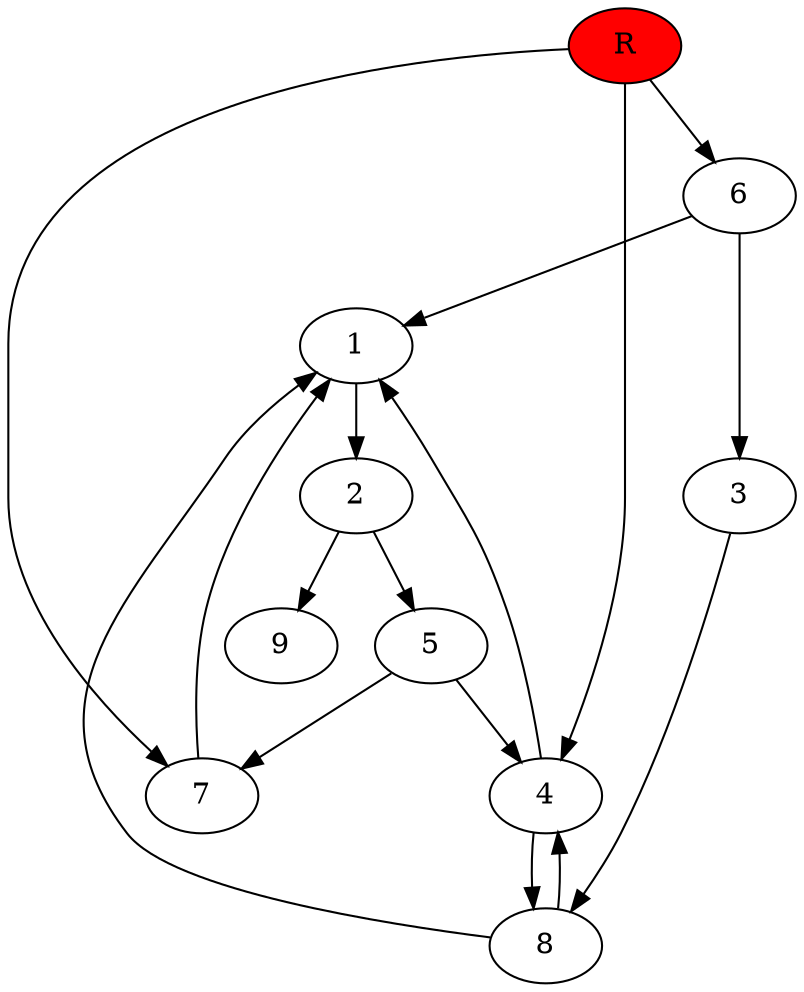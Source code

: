digraph prb52124 {
	1
	2
	3
	4
	5
	6
	7
	8
	R [fillcolor="#ff0000" style=filled]
	1 -> 2
	2 -> 5
	2 -> 9
	3 -> 8
	4 -> 1
	4 -> 8
	5 -> 4
	5 -> 7
	6 -> 1
	6 -> 3
	7 -> 1
	8 -> 1
	8 -> 4
	R -> 4
	R -> 6
	R -> 7
}

